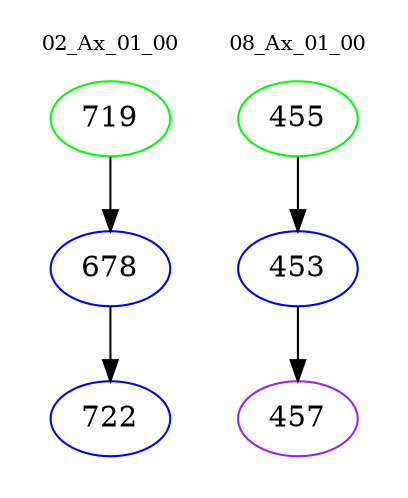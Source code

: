 digraph{
subgraph cluster_0 {
color = white
label = "02_Ax_01_00";
fontsize=10;
T0_719 [label="719", color="green"]
T0_719 -> T0_678 [color="black"]
T0_678 [label="678", color="blue"]
T0_678 -> T0_722 [color="black"]
T0_722 [label="722", color="blue"]
}
subgraph cluster_1 {
color = white
label = "08_Ax_01_00";
fontsize=10;
T1_455 [label="455", color="green"]
T1_455 -> T1_453 [color="black"]
T1_453 [label="453", color="blue"]
T1_453 -> T1_457 [color="black"]
T1_457 [label="457", color="purple"]
}
}
